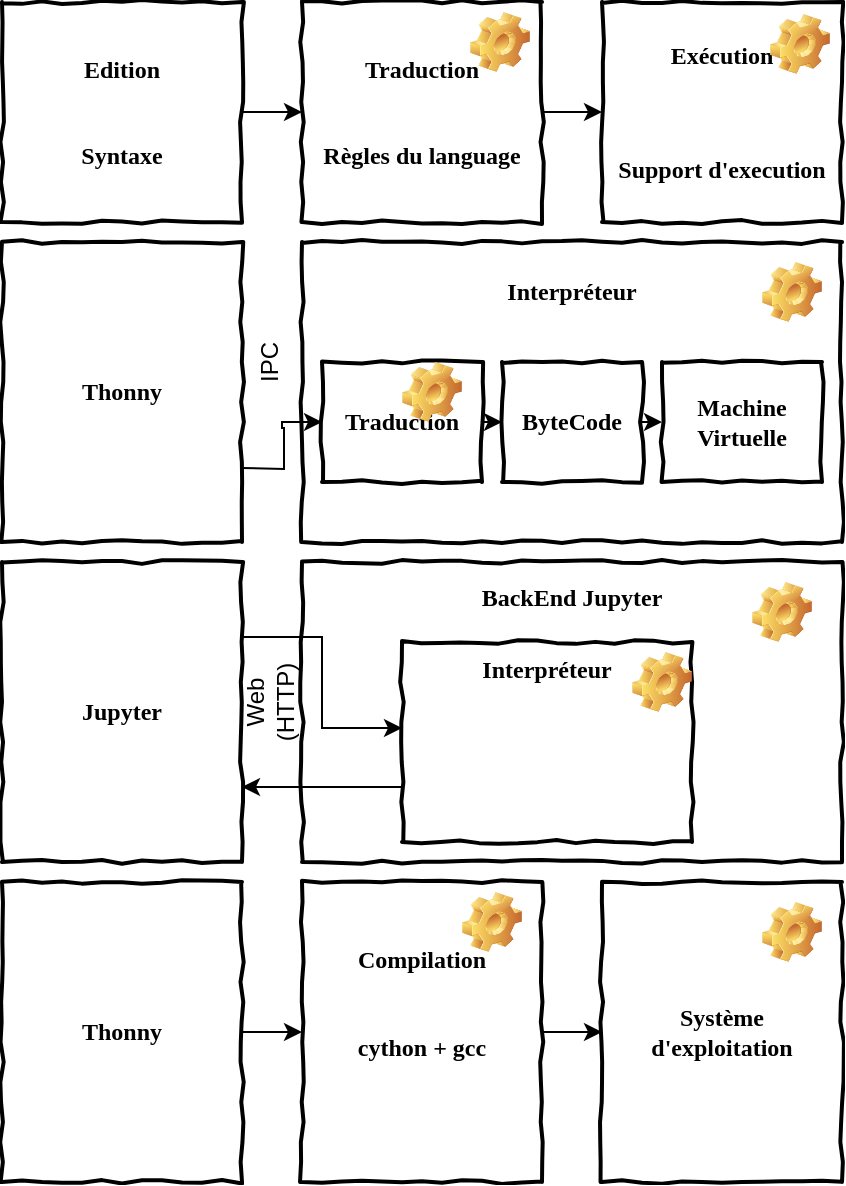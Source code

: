 <mxfile version="10.7.4" type="device"><diagram id="UXtzBCLsXq6ZraBdr0tg" name="Page-1"><mxGraphModel dx="1209" dy="718" grid="1" gridSize="10" guides="1" tooltips="1" connect="1" arrows="1" fold="1" page="1" pageScale="1" pageWidth="826" pageHeight="1169" math="0" shadow="0"><root><mxCell id="0"/><mxCell id="1" parent="0"/><mxCell id="FccrfQptQl8qDRl1SpVp-28" value="&lt;div&gt;BackEnd Jupyter&lt;/div&gt;&lt;div&gt;&lt;br&gt;&lt;/div&gt;&lt;div&gt;&lt;br&gt;&lt;/div&gt;&lt;div&gt;&lt;br&gt;&lt;/div&gt;&lt;div&gt;&lt;br&gt;&lt;/div&gt;&lt;div&gt;&lt;br&gt;&lt;/div&gt;&lt;div&gt;&lt;br&gt;&lt;/div&gt;&lt;div&gt;&lt;br&gt;&lt;/div&gt;&lt;div&gt;&lt;br&gt;&lt;/div&gt;" style="html=1;whiteSpace=wrap;comic=1;strokeWidth=2;fontFamily=Comic Sans MS;fontStyle=1;" parent="1" vertex="1"><mxGeometry x="170" y="300" width="270" height="150" as="geometry"/></mxCell><mxCell id="FccrfQptQl8qDRl1SpVp-17" value="&lt;div&gt;Interpréteur&lt;/div&gt;&lt;div&gt;&lt;br&gt;&lt;/div&gt;&lt;div&gt;&lt;br&gt;&lt;/div&gt;&lt;div&gt;&lt;br&gt;&lt;/div&gt;&lt;div&gt;&lt;br&gt;&lt;/div&gt;&lt;div&gt;&lt;br&gt;&lt;/div&gt;&lt;div&gt;&lt;br&gt;&lt;/div&gt;&lt;div&gt;&lt;br&gt;&lt;/div&gt;" style="html=1;whiteSpace=wrap;comic=1;strokeWidth=2;fontFamily=Comic Sans MS;fontStyle=1;" parent="1" vertex="1"><mxGeometry x="170" y="140" width="270" height="150" as="geometry"/></mxCell><mxCell id="FccrfQptQl8qDRl1SpVp-10" style="edgeStyle=orthogonalEdgeStyle;rounded=0;orthogonalLoop=1;jettySize=auto;html=1;exitX=1;exitY=0.5;exitDx=0;exitDy=0;" parent="1" source="FccrfQptQl8qDRl1SpVp-2" target="FccrfQptQl8qDRl1SpVp-3" edge="1"><mxGeometry relative="1" as="geometry"/></mxCell><mxCell id="FccrfQptQl8qDRl1SpVp-2" value="&lt;div&gt;Edition&lt;/div&gt;&lt;div&gt;&lt;br&gt;&lt;/div&gt;&lt;div&gt;&lt;br&gt;&lt;/div&gt;&lt;div&gt;Syntaxe&lt;br&gt;&lt;/div&gt;" style="html=1;whiteSpace=wrap;comic=1;strokeWidth=2;fontFamily=Comic Sans MS;fontStyle=1;" parent="1" vertex="1"><mxGeometry x="20" y="20" width="120" height="110" as="geometry"/></mxCell><mxCell id="FccrfQptQl8qDRl1SpVp-11" style="edgeStyle=orthogonalEdgeStyle;rounded=0;orthogonalLoop=1;jettySize=auto;html=1;exitX=1;exitY=0.5;exitDx=0;exitDy=0;entryX=0;entryY=0.5;entryDx=0;entryDy=0;" parent="1" source="FccrfQptQl8qDRl1SpVp-3" target="FccrfQptQl8qDRl1SpVp-5" edge="1"><mxGeometry relative="1" as="geometry"/></mxCell><mxCell id="FccrfQptQl8qDRl1SpVp-3" value="&lt;div&gt;Traduction&lt;/div&gt;&lt;div&gt;&lt;br&gt;&lt;/div&gt;&lt;div&gt;&lt;br&gt;&lt;/div&gt;&lt;div&gt;Règles du language&lt;br&gt;&lt;/div&gt;" style="html=1;whiteSpace=wrap;comic=1;strokeWidth=2;fontFamily=Comic Sans MS;fontStyle=1;" parent="1" vertex="1"><mxGeometry x="170" y="20" width="120" height="110" as="geometry"/></mxCell><mxCell id="FccrfQptQl8qDRl1SpVp-4" value="" style="shape=image;html=1;verticalLabelPosition=bottom;labelBackgroundColor=#ffffff;verticalAlign=top;imageAspect=0;image=img/clipart/Gear_128x128.png" parent="1" vertex="1"><mxGeometry x="254" y="25" width="30" height="30" as="geometry"/></mxCell><mxCell id="FccrfQptQl8qDRl1SpVp-5" value="&lt;div&gt;Exécution&lt;/div&gt;&lt;div&gt;&lt;br&gt;&lt;/div&gt;&lt;div&gt;&lt;br&gt;&lt;/div&gt;&lt;div&gt;&lt;br&gt;&lt;/div&gt;&lt;div&gt;Support d'execution&lt;/div&gt;" style="html=1;whiteSpace=wrap;comic=1;strokeWidth=2;fontFamily=Comic Sans MS;fontStyle=1;" parent="1" vertex="1"><mxGeometry x="320" y="20" width="120" height="110" as="geometry"/></mxCell><mxCell id="FccrfQptQl8qDRl1SpVp-6" value="" style="shape=image;html=1;verticalLabelPosition=bottom;labelBackgroundColor=#ffffff;verticalAlign=top;imageAspect=0;image=img/clipart/Gear_128x128.png" parent="1" vertex="1"><mxGeometry x="404" y="26" width="30" height="30" as="geometry"/></mxCell><mxCell id="FccrfQptQl8qDRl1SpVp-20" style="edgeStyle=orthogonalEdgeStyle;rounded=0;orthogonalLoop=1;jettySize=auto;html=1;exitX=1;exitY=0.75;exitDx=0;exitDy=0;entryX=0;entryY=0.5;entryDx=0;entryDy=0;" parent="1" target="FccrfQptQl8qDRl1SpVp-15" edge="1"><mxGeometry relative="1" as="geometry"><mxPoint x="140" y="253" as="sourcePoint"/></mxGeometry></mxCell><mxCell id="FccrfQptQl8qDRl1SpVp-18" value="" style="shape=image;html=1;verticalLabelPosition=bottom;labelBackgroundColor=#ffffff;verticalAlign=top;imageAspect=0;image=img/clipart/Gear_128x128.png" parent="1" vertex="1"><mxGeometry x="400" y="150" width="30" height="30" as="geometry"/></mxCell><mxCell id="FccrfQptQl8qDRl1SpVp-19" value="" style="group" parent="1" vertex="1" connectable="0"><mxGeometry x="180" y="200" width="110" height="60" as="geometry"/></mxCell><mxCell id="FccrfQptQl8qDRl1SpVp-15" value="&lt;div&gt;Traduction&lt;/div&gt;" style="html=1;whiteSpace=wrap;comic=1;strokeWidth=2;fontFamily=Comic Sans MS;fontStyle=1;" parent="FccrfQptQl8qDRl1SpVp-19" vertex="1"><mxGeometry width="80" height="60" as="geometry"/></mxCell><mxCell id="FccrfQptQl8qDRl1SpVp-16" value="" style="shape=image;html=1;verticalLabelPosition=bottom;labelBackgroundColor=#ffffff;verticalAlign=top;imageAspect=0;image=img/clipart/Gear_128x128.png" parent="FccrfQptQl8qDRl1SpVp-19" vertex="1"><mxGeometry x="40" width="30" height="30" as="geometry"/></mxCell><mxCell id="FccrfQptQl8qDRl1SpVp-24" style="edgeStyle=orthogonalEdgeStyle;rounded=0;orthogonalLoop=1;jettySize=auto;html=1;exitX=1;exitY=0.5;exitDx=0;exitDy=0;entryX=0;entryY=0.5;entryDx=0;entryDy=0;" parent="1" source="FccrfQptQl8qDRl1SpVp-21" target="FccrfQptQl8qDRl1SpVp-23" edge="1"><mxGeometry relative="1" as="geometry"/></mxCell><mxCell id="FccrfQptQl8qDRl1SpVp-21" value="ByteCode" style="html=1;whiteSpace=wrap;comic=1;strokeWidth=2;fontFamily=Comic Sans MS;fontStyle=1;" parent="1" vertex="1"><mxGeometry x="270" y="200" width="70" height="60" as="geometry"/></mxCell><mxCell id="FccrfQptQl8qDRl1SpVp-22" style="edgeStyle=orthogonalEdgeStyle;rounded=0;orthogonalLoop=1;jettySize=auto;html=1;exitX=1;exitY=0.5;exitDx=0;exitDy=0;entryX=0;entryY=0.5;entryDx=0;entryDy=0;" parent="1" source="FccrfQptQl8qDRl1SpVp-15" target="FccrfQptQl8qDRl1SpVp-21" edge="1"><mxGeometry relative="1" as="geometry"/></mxCell><mxCell id="FccrfQptQl8qDRl1SpVp-23" value="&lt;div&gt;Machine&lt;/div&gt;&lt;div&gt;Virtuelle&lt;br&gt;&lt;/div&gt;" style="html=1;whiteSpace=wrap;comic=1;strokeWidth=2;fontFamily=Comic Sans MS;fontStyle=1;" parent="1" vertex="1"><mxGeometry x="350" y="200" width="80" height="60" as="geometry"/></mxCell><mxCell id="FccrfQptQl8qDRl1SpVp-26" value="Thonny" style="html=1;whiteSpace=wrap;comic=1;strokeWidth=2;fontFamily=Comic Sans MS;fontStyle=1;" parent="1" vertex="1"><mxGeometry x="20" y="140" width="120" height="150" as="geometry"/></mxCell><mxCell id="FccrfQptQl8qDRl1SpVp-32" style="edgeStyle=orthogonalEdgeStyle;rounded=0;orthogonalLoop=1;jettySize=auto;html=1;exitX=1;exitY=0.25;exitDx=0;exitDy=0;entryX=0;entryY=0.43;entryDx=0;entryDy=0;entryPerimeter=0;" parent="1" source="FccrfQptQl8qDRl1SpVp-27" target="FccrfQptQl8qDRl1SpVp-29" edge="1"><mxGeometry relative="1" as="geometry"><Array as="points"><mxPoint x="180" y="338"/><mxPoint x="180" y="383"/></Array></mxGeometry></mxCell><mxCell id="FccrfQptQl8qDRl1SpVp-27" value="Jupyter" style="html=1;whiteSpace=wrap;comic=1;strokeWidth=2;fontFamily=Comic Sans MS;fontStyle=1;" parent="1" vertex="1"><mxGeometry x="20" y="300" width="120" height="150" as="geometry"/></mxCell><mxCell id="FccrfQptQl8qDRl1SpVp-33" style="edgeStyle=orthogonalEdgeStyle;rounded=0;orthogonalLoop=1;jettySize=auto;html=1;exitX=0;exitY=0.75;exitDx=0;exitDy=0;entryX=1;entryY=0.75;entryDx=0;entryDy=0;" parent="1" source="FccrfQptQl8qDRl1SpVp-29" target="FccrfQptQl8qDRl1SpVp-27" edge="1"><mxGeometry relative="1" as="geometry"><Array as="points"><mxPoint x="220" y="413"/></Array></mxGeometry></mxCell><mxCell id="FccrfQptQl8qDRl1SpVp-29" value="&lt;div&gt;Interpréteur&lt;/div&gt;&lt;div&gt;&lt;br&gt;&lt;/div&gt;&lt;div&gt;&lt;br&gt;&lt;/div&gt;&lt;div&gt;&lt;br&gt;&lt;/div&gt;&lt;div&gt;&lt;br&gt;&lt;/div&gt;&lt;div&gt;&lt;br&gt;&lt;/div&gt;" style="html=1;whiteSpace=wrap;comic=1;strokeWidth=2;fontFamily=Comic Sans MS;fontStyle=1;" parent="1" vertex="1"><mxGeometry x="220" y="340" width="145" height="100" as="geometry"/></mxCell><mxCell id="FccrfQptQl8qDRl1SpVp-30" value="" style="shape=image;html=1;verticalLabelPosition=bottom;labelBackgroundColor=#ffffff;verticalAlign=top;imageAspect=0;image=img/clipart/Gear_128x128.png" parent="1" vertex="1"><mxGeometry x="395" y="310" width="30" height="30" as="geometry"/></mxCell><mxCell id="FccrfQptQl8qDRl1SpVp-31" value="" style="shape=image;html=1;verticalLabelPosition=bottom;labelBackgroundColor=#ffffff;verticalAlign=top;imageAspect=0;image=img/clipart/Gear_128x128.png" parent="1" vertex="1"><mxGeometry x="335" y="345" width="30" height="30" as="geometry"/></mxCell><mxCell id="FccrfQptQl8qDRl1SpVp-34" value="Web (HTTP)" style="text;html=1;strokeColor=none;fillColor=none;align=center;verticalAlign=middle;whiteSpace=wrap;rounded=0;rotation=-90;" parent="1" vertex="1"><mxGeometry x="134" y="360" width="40" height="20" as="geometry"/></mxCell><mxCell id="FccrfQptQl8qDRl1SpVp-35" value="IPC" style="text;html=1;strokeColor=none;fillColor=none;align=center;verticalAlign=middle;whiteSpace=wrap;rounded=0;rotation=-90;" parent="1" vertex="1"><mxGeometry x="134" y="190" width="40" height="20" as="geometry"/></mxCell><mxCell id="pBc29et-jEeetsDnzfRW-4" value="" style="edgeStyle=orthogonalEdgeStyle;rounded=0;orthogonalLoop=1;jettySize=auto;html=1;fontFamily=sans-serif;fontSize=15;" edge="1" parent="1" source="pBc29et-jEeetsDnzfRW-1" target="pBc29et-jEeetsDnzfRW-2"><mxGeometry relative="1" as="geometry"/></mxCell><mxCell id="pBc29et-jEeetsDnzfRW-1" value="Thonny" style="html=1;whiteSpace=wrap;comic=1;strokeWidth=2;fontFamily=Comic Sans MS;fontStyle=1;" vertex="1" parent="1"><mxGeometry x="20" y="460" width="120" height="150" as="geometry"/></mxCell><mxCell id="pBc29et-jEeetsDnzfRW-5" value="" style="edgeStyle=orthogonalEdgeStyle;rounded=0;orthogonalLoop=1;jettySize=auto;html=1;fontFamily=sans-serif;fontSize=15;" edge="1" parent="1" source="pBc29et-jEeetsDnzfRW-2" target="pBc29et-jEeetsDnzfRW-3"><mxGeometry relative="1" as="geometry"/></mxCell><mxCell id="pBc29et-jEeetsDnzfRW-2" value="Compilation&lt;br&gt;&lt;br&gt;&lt;br&gt;cython + gcc&lt;br&gt;&lt;br&gt;&lt;br&gt;" style="html=1;whiteSpace=wrap;comic=1;strokeWidth=2;fontFamily=Comic Sans MS;fontStyle=1;" vertex="1" parent="1"><mxGeometry x="170" y="460" width="120" height="150" as="geometry"/></mxCell><mxCell id="pBc29et-jEeetsDnzfRW-3" value="Système &lt;br&gt;d'exploitation" style="html=1;whiteSpace=wrap;comic=1;strokeWidth=2;fontFamily=Comic Sans MS;fontStyle=1;" vertex="1" parent="1"><mxGeometry x="320" y="460" width="120" height="150" as="geometry"/></mxCell><mxCell id="pBc29et-jEeetsDnzfRW-6" value="" style="shape=image;html=1;verticalLabelPosition=bottom;labelBackgroundColor=#ffffff;verticalAlign=top;imageAspect=0;image=img/clipart/Gear_128x128.png" vertex="1" parent="1"><mxGeometry x="400" y="470" width="30" height="30" as="geometry"/></mxCell><mxCell id="pBc29et-jEeetsDnzfRW-7" value="" style="shape=image;html=1;verticalLabelPosition=bottom;labelBackgroundColor=#ffffff;verticalAlign=top;imageAspect=0;image=img/clipart/Gear_128x128.png" vertex="1" parent="1"><mxGeometry x="250" y="465" width="30" height="30" as="geometry"/></mxCell></root></mxGraphModel></diagram></mxfile>